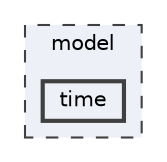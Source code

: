 digraph "model/time"
{
 // LATEX_PDF_SIZE
  bgcolor="transparent";
  edge [fontname=Helvetica,fontsize=10,labelfontname=Helvetica,labelfontsize=10];
  node [fontname=Helvetica,fontsize=10,shape=box,height=0.2,width=0.4];
  compound=true
  subgraph clusterdir_3f14f6767c31cb4a1d22c13c18cc6fc3 {
    graph [ bgcolor="#edf0f7", pencolor="grey25", label="model", fontname=Helvetica,fontsize=10 style="filled,dashed", URL="dir_3f14f6767c31cb4a1d22c13c18cc6fc3.html",tooltip=""]
  dir_1a9376827c105b1aff54f5ecf94ef260 [label="time", fillcolor="#edf0f7", color="grey25", style="filled,bold", URL="dir_1a9376827c105b1aff54f5ecf94ef260.html",tooltip=""];
  }
}
